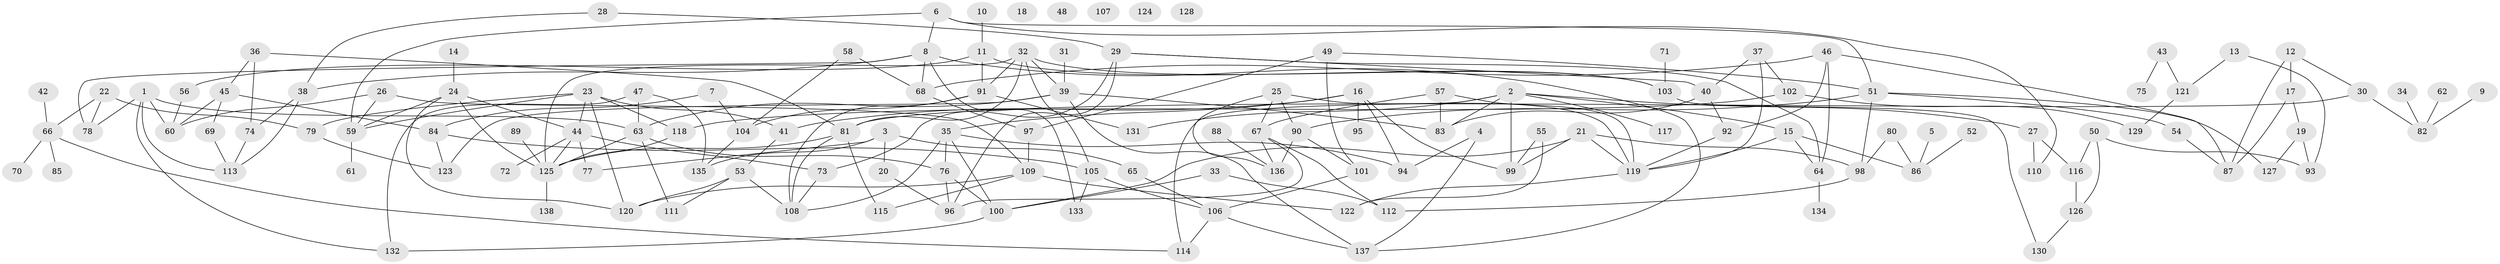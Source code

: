 // Generated by graph-tools (version 1.1) at 2025/13/03/09/25 04:13:04]
// undirected, 138 vertices, 214 edges
graph export_dot {
graph [start="1"]
  node [color=gray90,style=filled];
  1;
  2;
  3;
  4;
  5;
  6;
  7;
  8;
  9;
  10;
  11;
  12;
  13;
  14;
  15;
  16;
  17;
  18;
  19;
  20;
  21;
  22;
  23;
  24;
  25;
  26;
  27;
  28;
  29;
  30;
  31;
  32;
  33;
  34;
  35;
  36;
  37;
  38;
  39;
  40;
  41;
  42;
  43;
  44;
  45;
  46;
  47;
  48;
  49;
  50;
  51;
  52;
  53;
  54;
  55;
  56;
  57;
  58;
  59;
  60;
  61;
  62;
  63;
  64;
  65;
  66;
  67;
  68;
  69;
  70;
  71;
  72;
  73;
  74;
  75;
  76;
  77;
  78;
  79;
  80;
  81;
  82;
  83;
  84;
  85;
  86;
  87;
  88;
  89;
  90;
  91;
  92;
  93;
  94;
  95;
  96;
  97;
  98;
  99;
  100;
  101;
  102;
  103;
  104;
  105;
  106;
  107;
  108;
  109;
  110;
  111;
  112;
  113;
  114;
  115;
  116;
  117;
  118;
  119;
  120;
  121;
  122;
  123;
  124;
  125;
  126;
  127;
  128;
  129;
  130;
  131;
  132;
  133;
  134;
  135;
  136;
  137;
  138;
  1 -- 60;
  1 -- 63;
  1 -- 78;
  1 -- 113;
  1 -- 132;
  2 -- 15;
  2 -- 27;
  2 -- 83;
  2 -- 99;
  2 -- 114;
  2 -- 117;
  2 -- 131;
  3 -- 20;
  3 -- 65;
  3 -- 77;
  3 -- 135;
  4 -- 94;
  4 -- 137;
  5 -- 86;
  6 -- 8;
  6 -- 51;
  6 -- 59;
  6 -- 110;
  7 -- 84;
  7 -- 104;
  8 -- 38;
  8 -- 68;
  8 -- 78;
  8 -- 133;
  8 -- 137;
  9 -- 82;
  10 -- 11;
  11 -- 56;
  11 -- 91;
  11 -- 103;
  12 -- 17;
  12 -- 30;
  12 -- 87;
  13 -- 93;
  13 -- 121;
  14 -- 24;
  15 -- 64;
  15 -- 86;
  15 -- 119;
  16 -- 35;
  16 -- 41;
  16 -- 94;
  16 -- 95;
  16 -- 99;
  17 -- 19;
  17 -- 87;
  19 -- 93;
  19 -- 127;
  20 -- 96;
  21 -- 98;
  21 -- 99;
  21 -- 100;
  21 -- 119;
  22 -- 66;
  22 -- 78;
  22 -- 79;
  23 -- 41;
  23 -- 44;
  23 -- 59;
  23 -- 79;
  23 -- 118;
  23 -- 120;
  24 -- 44;
  24 -- 59;
  24 -- 120;
  24 -- 125;
  25 -- 67;
  25 -- 90;
  25 -- 119;
  25 -- 136;
  26 -- 59;
  26 -- 60;
  26 -- 109;
  27 -- 110;
  27 -- 116;
  28 -- 29;
  28 -- 38;
  29 -- 40;
  29 -- 64;
  29 -- 73;
  29 -- 96;
  30 -- 81;
  30 -- 82;
  31 -- 39;
  32 -- 39;
  32 -- 81;
  32 -- 91;
  32 -- 103;
  32 -- 105;
  32 -- 125;
  33 -- 100;
  33 -- 112;
  34 -- 82;
  35 -- 76;
  35 -- 94;
  35 -- 100;
  35 -- 108;
  36 -- 45;
  36 -- 74;
  36 -- 81;
  37 -- 40;
  37 -- 102;
  37 -- 119;
  38 -- 74;
  38 -- 113;
  39 -- 63;
  39 -- 83;
  39 -- 123;
  39 -- 137;
  40 -- 83;
  40 -- 92;
  41 -- 53;
  42 -- 66;
  43 -- 75;
  43 -- 121;
  44 -- 72;
  44 -- 73;
  44 -- 77;
  44 -- 125;
  45 -- 60;
  45 -- 69;
  45 -- 84;
  46 -- 64;
  46 -- 68;
  46 -- 87;
  46 -- 92;
  47 -- 63;
  47 -- 132;
  47 -- 135;
  49 -- 51;
  49 -- 97;
  49 -- 101;
  50 -- 93;
  50 -- 116;
  50 -- 126;
  51 -- 54;
  51 -- 90;
  51 -- 98;
  51 -- 127;
  52 -- 86;
  53 -- 108;
  53 -- 111;
  53 -- 120;
  54 -- 87;
  55 -- 99;
  55 -- 122;
  56 -- 60;
  57 -- 67;
  57 -- 83;
  57 -- 119;
  58 -- 68;
  58 -- 104;
  59 -- 61;
  62 -- 82;
  63 -- 76;
  63 -- 111;
  63 -- 125;
  64 -- 134;
  65 -- 106;
  66 -- 70;
  66 -- 85;
  66 -- 114;
  67 -- 96;
  67 -- 112;
  67 -- 136;
  68 -- 97;
  69 -- 113;
  71 -- 103;
  73 -- 108;
  74 -- 113;
  76 -- 96;
  76 -- 100;
  79 -- 123;
  80 -- 86;
  80 -- 98;
  81 -- 108;
  81 -- 115;
  81 -- 125;
  84 -- 105;
  84 -- 123;
  88 -- 136;
  89 -- 125;
  90 -- 101;
  90 -- 136;
  91 -- 104;
  91 -- 108;
  91 -- 131;
  92 -- 119;
  97 -- 109;
  98 -- 112;
  100 -- 132;
  101 -- 106;
  102 -- 118;
  102 -- 129;
  103 -- 130;
  104 -- 135;
  105 -- 106;
  105 -- 133;
  106 -- 114;
  106 -- 137;
  109 -- 115;
  109 -- 120;
  109 -- 122;
  116 -- 126;
  118 -- 125;
  119 -- 122;
  121 -- 129;
  125 -- 138;
  126 -- 130;
}
